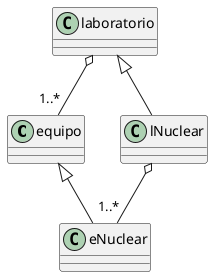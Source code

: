 @startuml ejer_8
class equipo
class eNuclear 
equipo <|-- eNuclear
'Equipo Nuclear es un especializacion de equipo

class laboratorio
laboratorio <|-- lNuclear
'Laboratorio Nuclear es una especializacion de Laboratorio

laboratorio o--"1..*" equipo
'Laboratorio compuesto
'Equipo componente
'relacion Laboratorio compuesto por equipos
lNuclear o--"1..*" eNuclear
'Laboratorio Nuclear compuesto
'Equipo Nuclear componente
'relacion Laboratorio Nuclear compuesto por equipos Nucleares




@enduml

